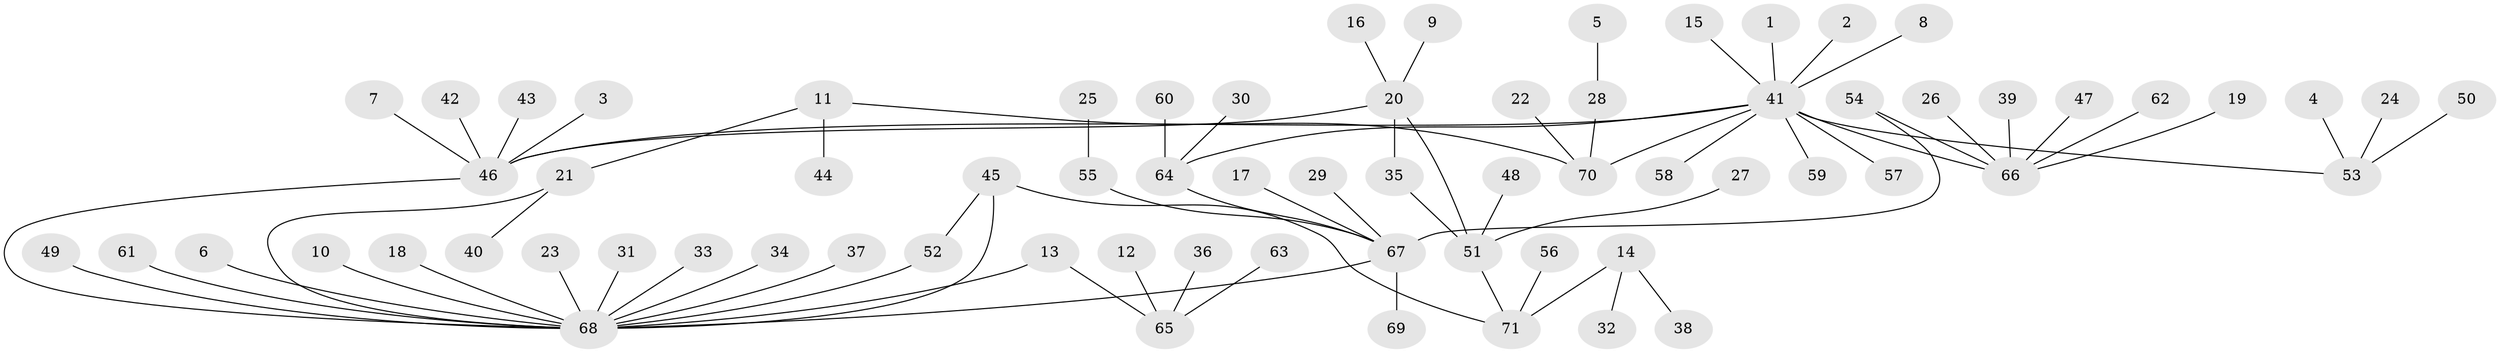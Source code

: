 // original degree distribution, {5: 0.04929577464788732, 18: 0.007042253521126761, 9: 0.007042253521126761, 14: 0.007042253521126761, 1: 0.6056338028169014, 6: 0.02112676056338028, 2: 0.19014084507042253, 4: 0.035211267605633804, 7: 0.007042253521126761, 3: 0.06338028169014084, 8: 0.007042253521126761}
// Generated by graph-tools (version 1.1) at 2025/49/03/09/25 03:49:45]
// undirected, 71 vertices, 76 edges
graph export_dot {
graph [start="1"]
  node [color=gray90,style=filled];
  1;
  2;
  3;
  4;
  5;
  6;
  7;
  8;
  9;
  10;
  11;
  12;
  13;
  14;
  15;
  16;
  17;
  18;
  19;
  20;
  21;
  22;
  23;
  24;
  25;
  26;
  27;
  28;
  29;
  30;
  31;
  32;
  33;
  34;
  35;
  36;
  37;
  38;
  39;
  40;
  41;
  42;
  43;
  44;
  45;
  46;
  47;
  48;
  49;
  50;
  51;
  52;
  53;
  54;
  55;
  56;
  57;
  58;
  59;
  60;
  61;
  62;
  63;
  64;
  65;
  66;
  67;
  68;
  69;
  70;
  71;
  1 -- 41 [weight=1.0];
  2 -- 41 [weight=1.0];
  3 -- 46 [weight=1.0];
  4 -- 53 [weight=1.0];
  5 -- 28 [weight=1.0];
  6 -- 68 [weight=1.0];
  7 -- 46 [weight=1.0];
  8 -- 41 [weight=1.0];
  9 -- 20 [weight=1.0];
  10 -- 68 [weight=1.0];
  11 -- 21 [weight=1.0];
  11 -- 44 [weight=1.0];
  11 -- 70 [weight=1.0];
  12 -- 65 [weight=1.0];
  13 -- 65 [weight=1.0];
  13 -- 68 [weight=1.0];
  14 -- 32 [weight=1.0];
  14 -- 38 [weight=1.0];
  14 -- 71 [weight=1.0];
  15 -- 41 [weight=1.0];
  16 -- 20 [weight=1.0];
  17 -- 67 [weight=1.0];
  18 -- 68 [weight=1.0];
  19 -- 66 [weight=1.0];
  20 -- 35 [weight=1.0];
  20 -- 46 [weight=1.0];
  20 -- 51 [weight=1.0];
  21 -- 40 [weight=1.0];
  21 -- 68 [weight=1.0];
  22 -- 70 [weight=1.0];
  23 -- 68 [weight=1.0];
  24 -- 53 [weight=1.0];
  25 -- 55 [weight=1.0];
  26 -- 66 [weight=1.0];
  27 -- 51 [weight=1.0];
  28 -- 70 [weight=1.0];
  29 -- 67 [weight=1.0];
  30 -- 64 [weight=1.0];
  31 -- 68 [weight=1.0];
  33 -- 68 [weight=1.0];
  34 -- 68 [weight=1.0];
  35 -- 51 [weight=1.0];
  36 -- 65 [weight=1.0];
  37 -- 68 [weight=1.0];
  39 -- 66 [weight=1.0];
  41 -- 46 [weight=1.0];
  41 -- 53 [weight=1.0];
  41 -- 57 [weight=1.0];
  41 -- 58 [weight=1.0];
  41 -- 59 [weight=1.0];
  41 -- 64 [weight=1.0];
  41 -- 66 [weight=1.0];
  41 -- 70 [weight=1.0];
  42 -- 46 [weight=1.0];
  43 -- 46 [weight=1.0];
  45 -- 52 [weight=1.0];
  45 -- 68 [weight=1.0];
  45 -- 71 [weight=1.0];
  46 -- 68 [weight=1.0];
  47 -- 66 [weight=1.0];
  48 -- 51 [weight=1.0];
  49 -- 68 [weight=1.0];
  50 -- 53 [weight=1.0];
  51 -- 71 [weight=1.0];
  52 -- 68 [weight=1.0];
  54 -- 66 [weight=1.0];
  54 -- 67 [weight=1.0];
  55 -- 67 [weight=1.0];
  56 -- 71 [weight=1.0];
  60 -- 64 [weight=1.0];
  61 -- 68 [weight=1.0];
  62 -- 66 [weight=1.0];
  63 -- 65 [weight=1.0];
  64 -- 67 [weight=1.0];
  67 -- 68 [weight=1.0];
  67 -- 69 [weight=1.0];
}
